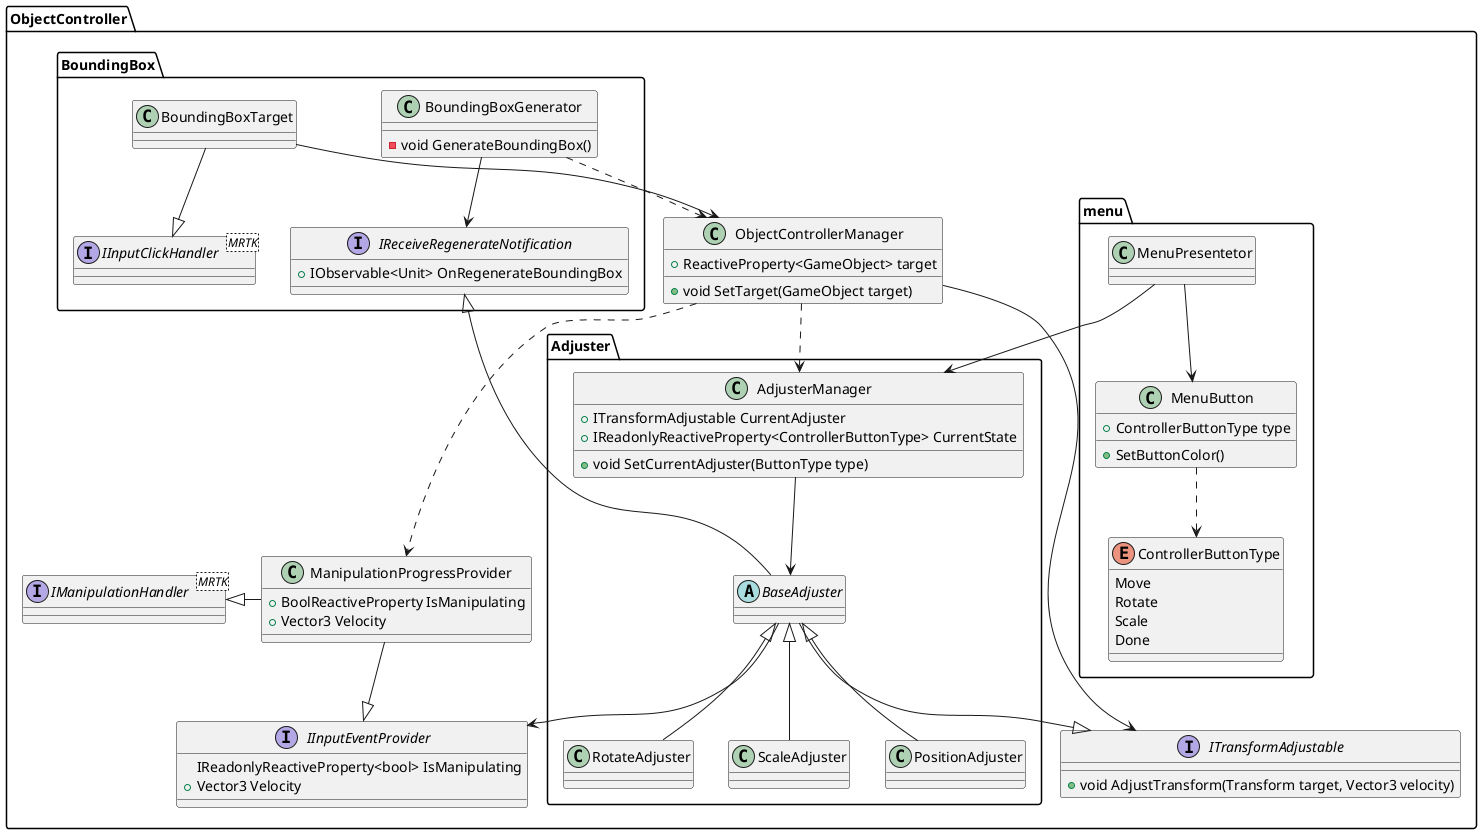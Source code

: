 @startuml ObjectController

namespace ObjectController {
    interface ITransformAdjustable {
        +void AdjustTransform(Transform target, Vector3 velocity)
    }

    namespace Adjuster {
        abstract class BaseAdjuster
        class PositionAdjuster
        class RotateAdjuster
        class ScaleAdjuster

        BaseAdjuster --|> ObjectController.ITransformAdjustable
        BaseAdjuster <|-- PositionAdjuster
        BaseAdjuster <|-- RotateAdjuster
        BaseAdjuster <|-- ScaleAdjuster
        BaseAdjuster --> ObjectController.IInputEventProvider

        class AdjusterManager {
            +ITransformAdjustable CurrentAdjuster
            +IReadonlyReactiveProperty<ControllerButtonType> CurrentState
            +void SetCurrentAdjuster(ButtonType type)
        }

        AdjusterManager --> BaseAdjuster
    }

    namespace menu {
        class MenuButton{
            +ControllerButtonType type
            +SetButtonColor()
        }
        enum ControllerButtonType{
            Move
            Rotate
            Scale
            Done
        }
        class MenuPresentetor

        MenuPresentetor --> MenuButton
        MenuPresentetor --> ObjectController.Adjuster.AdjusterManager
        MenuButton ..> ControllerButtonType
    }

    namespace BoundingBox {

        class BoundingBoxGenerator {
            -void GenerateBoundingBox()
        }

        interface IReceiveRegenerateNotification {
            +IObservable<Unit> OnRegenerateBoundingBox
        }

        class BoundingBoxTarget
        interface IInputClickHandler<MRTK>

        BoundingBoxTarget --|> IInputClickHandler
        BoundingBoxTarget --> ObjectController.ObjectControllerManager
        BoundingBoxGenerator ..> ObjectController.ObjectControllerManager
        BoundingBoxGenerator --> IReceiveRegenerateNotification

        IReceiveRegenerateNotification <|-- ObjectController.Adjuster.BaseAdjuster
    }

    interface IManipulationHandler<MRTK>
    interface IInputEventProvider{
        IReadonlyReactiveProperty<bool> IsManipulating
        +Vector3 Velocity
    }
    class ManipulationProgressProvider{
        +BoolReactiveProperty IsManipulating
        +Vector3 Velocity
    }

    class ObjectControllerManager {
        +ReactiveProperty<GameObject> target
        +void SetTarget(GameObject target)
    }

    ManipulationProgressProvider --l|> IManipulationHandler
    ManipulationProgressProvider --|> IInputEventProvider
    ObjectControllerManager --> ITransformAdjustable
    ObjectControllerManager ..> ObjectController.Adjuster.AdjusterManager
    ObjectControllerManager ..> ManipulationProgressProvider

}

@enduml